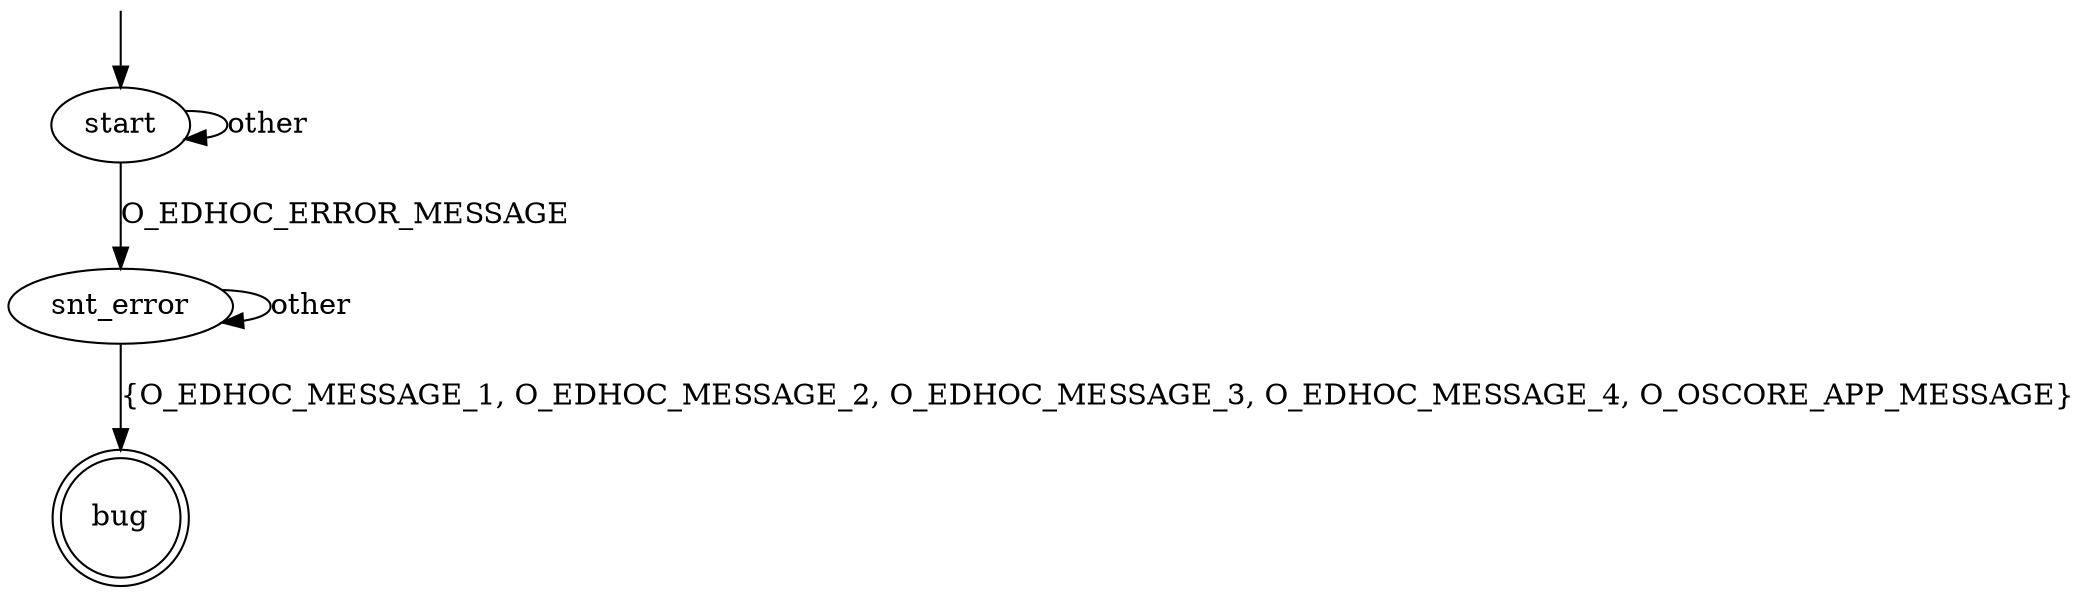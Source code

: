 digraph G {
bug [shape="doublecircle"]

start -> start [label="other"]
start -> snt_error [label="O_EDHOC_ERROR_MESSAGE"]

snt_error -> snt_error [label="other"]
snt_error -> bug [label="{O_EDHOC_MESSAGE_1, O_EDHOC_MESSAGE_2, O_EDHOC_MESSAGE_3, O_EDHOC_MESSAGE_4, O_OSCORE_APP_MESSAGE}"]

__start0 [label="" shape="none" width="0" height="0"];
__start0 -> start;
}
